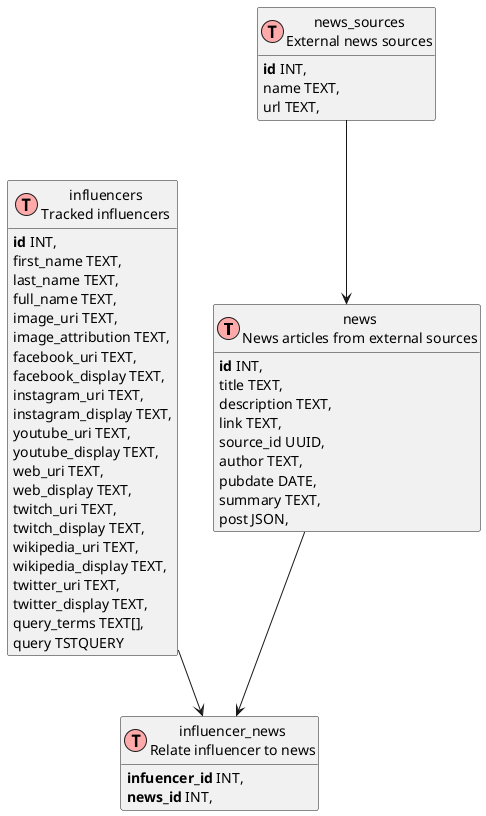 @startuml
!define Table(name,desc) class name as "desc" << (T,#FFAAAA) >>
!define primary_key(x) <b>x</b>
!define unique(x) <color:green>x</color>
!define not_null(x) <u>x</u>
' other tags available:
' <i></i>
' <back:COLOR></color>, where color is a color name or html color code
' (#FFAACC)
' see: http://plantuml.com/classes.html#More
hide methods
hide stereotypes

Table(news, "news\nNews articles from external sources") {
  primary_key(id) INT,
  title TEXT,
  description TEXT,
  link TEXT,
  source_id UUID,
  author TEXT,
  pubdate DATE,
  summary TEXT,
  post JSON,
}

Table(news_sources, "news_sources\nExternal news sources") {
  primary_key(id) INT,
  name TEXT,
  url TEXT,
}

Table(influencers, "influencers\nTracked influencers") {
  primary_key(id) INT,
  first_name TEXT,
  last_name TEXT,
  full_name TEXT,
  image_uri TEXT,
  image_attribution TEXT,
  facebook_uri TEXT,
  facebook_display TEXT,
  instagram_uri TEXT,
  instagram_display TEXT,
  youtube_uri TEXT,
  youtube_display TEXT,
  web_uri TEXT,
  web_display TEXT,
  twitch_uri TEXT,
  twitch_display TEXT,
  wikipedia_uri TEXT,
  wikipedia_display TEXT,
  twitter_uri TEXT,
  twitter_display TEXT,
  query_terms TEXT[],
  query TSTQUERY
}

Table(influencer_news, "influencer_news\nRelate influencer to news") {
  primary_key(infuencer_id) INT,
  primary_key(news_id) INT,
}

' relationships
news_sources --> news
influencers --> influencer_news
news --> influencer_news

@enduml